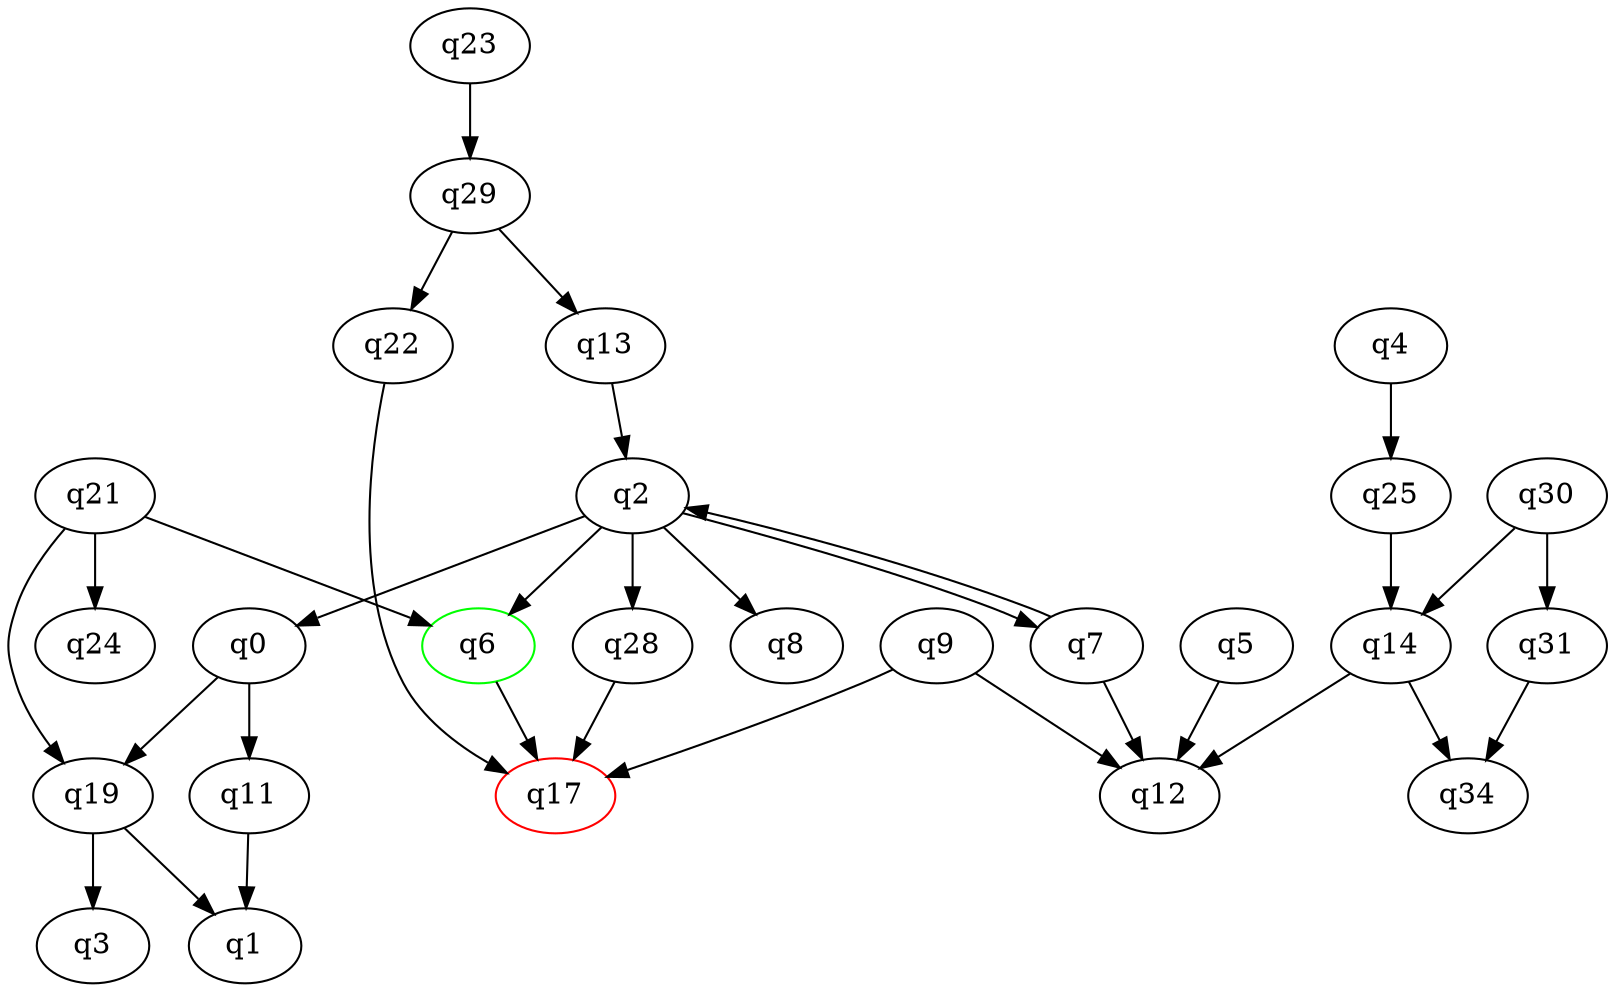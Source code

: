 digraph A{
q6 [initial=1,color=green];
q17 [final=1,color=red];
q0 -> q11;
q0 -> q19;
q2 -> q0;
q2 -> q6;
q2 -> q7;
q2 -> q8;
q2 -> q28;
q4 -> q25;
q5 -> q12;
q6 -> q17;
q7 -> q2;
q7 -> q12;
q9 -> q12;
q9 -> q17;
q11 -> q1;
q13 -> q2;
q14 -> q12;
q14 -> q34;
q19 -> q1;
q19 -> q3;
q21 -> q6;
q21 -> q19;
q21 -> q24;
q22 -> q17;
q23 -> q29;
q25 -> q14;
q28 -> q17;
q29 -> q13;
q29 -> q22;
q30 -> q14;
q30 -> q31;
q31 -> q34;
}